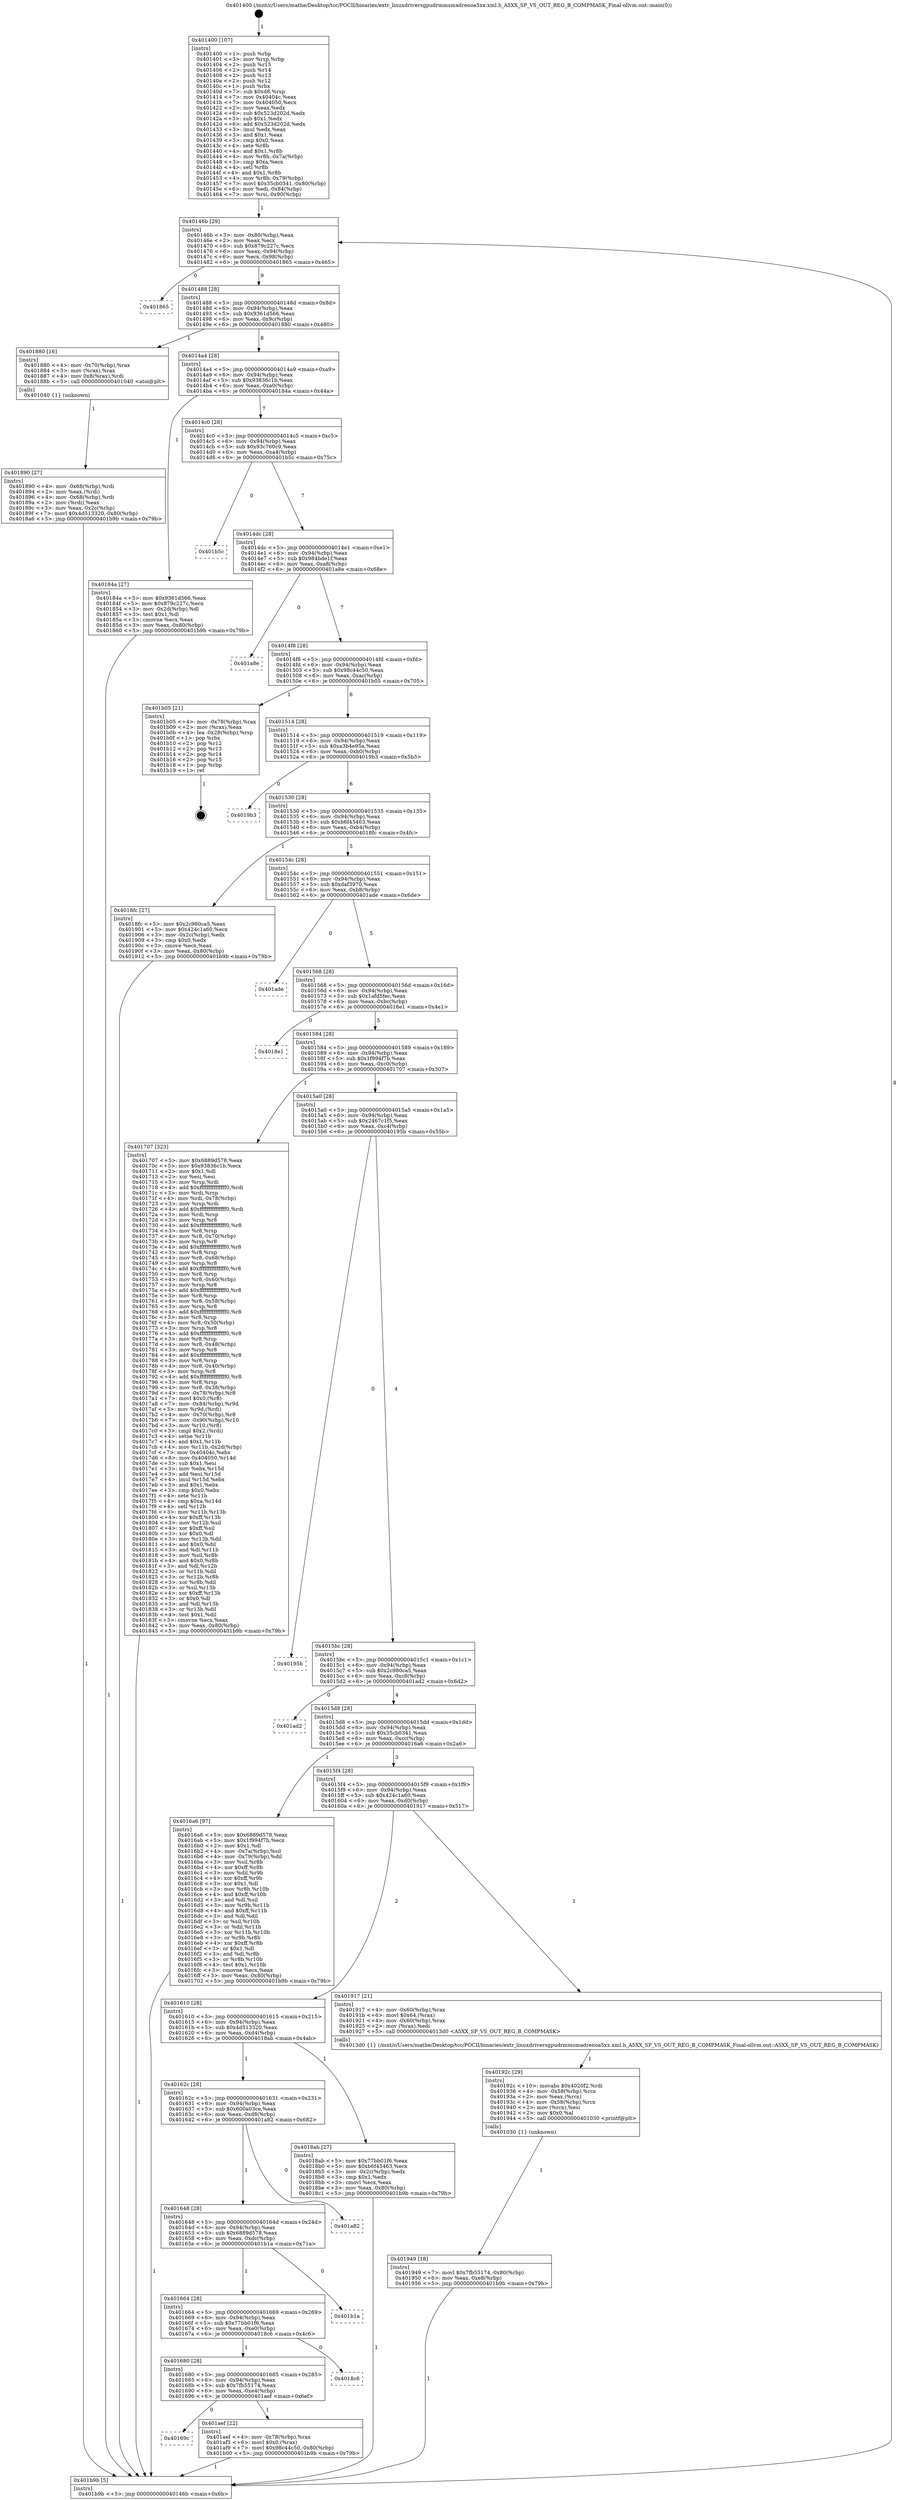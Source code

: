digraph "0x401400" {
  label = "0x401400 (/mnt/c/Users/mathe/Desktop/tcc/POCII/binaries/extr_linuxdriversgpudrmmsmadrenoa5xx.xml.h_A5XX_SP_VS_OUT_REG_B_COMPMASK_Final-ollvm.out::main(0))"
  labelloc = "t"
  node[shape=record]

  Entry [label="",width=0.3,height=0.3,shape=circle,fillcolor=black,style=filled]
  "0x40146b" [label="{
     0x40146b [29]\l
     | [instrs]\l
     &nbsp;&nbsp;0x40146b \<+3\>: mov -0x80(%rbp),%eax\l
     &nbsp;&nbsp;0x40146e \<+2\>: mov %eax,%ecx\l
     &nbsp;&nbsp;0x401470 \<+6\>: sub $0x879c227c,%ecx\l
     &nbsp;&nbsp;0x401476 \<+6\>: mov %eax,-0x94(%rbp)\l
     &nbsp;&nbsp;0x40147c \<+6\>: mov %ecx,-0x98(%rbp)\l
     &nbsp;&nbsp;0x401482 \<+6\>: je 0000000000401865 \<main+0x465\>\l
  }"]
  "0x401865" [label="{
     0x401865\l
  }", style=dashed]
  "0x401488" [label="{
     0x401488 [28]\l
     | [instrs]\l
     &nbsp;&nbsp;0x401488 \<+5\>: jmp 000000000040148d \<main+0x8d\>\l
     &nbsp;&nbsp;0x40148d \<+6\>: mov -0x94(%rbp),%eax\l
     &nbsp;&nbsp;0x401493 \<+5\>: sub $0x9361d566,%eax\l
     &nbsp;&nbsp;0x401498 \<+6\>: mov %eax,-0x9c(%rbp)\l
     &nbsp;&nbsp;0x40149e \<+6\>: je 0000000000401880 \<main+0x480\>\l
  }"]
  Exit [label="",width=0.3,height=0.3,shape=circle,fillcolor=black,style=filled,peripheries=2]
  "0x401880" [label="{
     0x401880 [16]\l
     | [instrs]\l
     &nbsp;&nbsp;0x401880 \<+4\>: mov -0x70(%rbp),%rax\l
     &nbsp;&nbsp;0x401884 \<+3\>: mov (%rax),%rax\l
     &nbsp;&nbsp;0x401887 \<+4\>: mov 0x8(%rax),%rdi\l
     &nbsp;&nbsp;0x40188b \<+5\>: call 0000000000401040 \<atoi@plt\>\l
     | [calls]\l
     &nbsp;&nbsp;0x401040 \{1\} (unknown)\l
  }"]
  "0x4014a4" [label="{
     0x4014a4 [28]\l
     | [instrs]\l
     &nbsp;&nbsp;0x4014a4 \<+5\>: jmp 00000000004014a9 \<main+0xa9\>\l
     &nbsp;&nbsp;0x4014a9 \<+6\>: mov -0x94(%rbp),%eax\l
     &nbsp;&nbsp;0x4014af \<+5\>: sub $0x93836c1b,%eax\l
     &nbsp;&nbsp;0x4014b4 \<+6\>: mov %eax,-0xa0(%rbp)\l
     &nbsp;&nbsp;0x4014ba \<+6\>: je 000000000040184a \<main+0x44a\>\l
  }"]
  "0x40169c" [label="{
     0x40169c\l
  }", style=dashed]
  "0x40184a" [label="{
     0x40184a [27]\l
     | [instrs]\l
     &nbsp;&nbsp;0x40184a \<+5\>: mov $0x9361d566,%eax\l
     &nbsp;&nbsp;0x40184f \<+5\>: mov $0x879c227c,%ecx\l
     &nbsp;&nbsp;0x401854 \<+3\>: mov -0x2d(%rbp),%dl\l
     &nbsp;&nbsp;0x401857 \<+3\>: test $0x1,%dl\l
     &nbsp;&nbsp;0x40185a \<+3\>: cmovne %ecx,%eax\l
     &nbsp;&nbsp;0x40185d \<+3\>: mov %eax,-0x80(%rbp)\l
     &nbsp;&nbsp;0x401860 \<+5\>: jmp 0000000000401b9b \<main+0x79b\>\l
  }"]
  "0x4014c0" [label="{
     0x4014c0 [28]\l
     | [instrs]\l
     &nbsp;&nbsp;0x4014c0 \<+5\>: jmp 00000000004014c5 \<main+0xc5\>\l
     &nbsp;&nbsp;0x4014c5 \<+6\>: mov -0x94(%rbp),%eax\l
     &nbsp;&nbsp;0x4014cb \<+5\>: sub $0x93c760c9,%eax\l
     &nbsp;&nbsp;0x4014d0 \<+6\>: mov %eax,-0xa4(%rbp)\l
     &nbsp;&nbsp;0x4014d6 \<+6\>: je 0000000000401b5c \<main+0x75c\>\l
  }"]
  "0x401aef" [label="{
     0x401aef [22]\l
     | [instrs]\l
     &nbsp;&nbsp;0x401aef \<+4\>: mov -0x78(%rbp),%rax\l
     &nbsp;&nbsp;0x401af3 \<+6\>: movl $0x0,(%rax)\l
     &nbsp;&nbsp;0x401af9 \<+7\>: movl $0x98c44c50,-0x80(%rbp)\l
     &nbsp;&nbsp;0x401b00 \<+5\>: jmp 0000000000401b9b \<main+0x79b\>\l
  }"]
  "0x401b5c" [label="{
     0x401b5c\l
  }", style=dashed]
  "0x4014dc" [label="{
     0x4014dc [28]\l
     | [instrs]\l
     &nbsp;&nbsp;0x4014dc \<+5\>: jmp 00000000004014e1 \<main+0xe1\>\l
     &nbsp;&nbsp;0x4014e1 \<+6\>: mov -0x94(%rbp),%eax\l
     &nbsp;&nbsp;0x4014e7 \<+5\>: sub $0x984bde1f,%eax\l
     &nbsp;&nbsp;0x4014ec \<+6\>: mov %eax,-0xa8(%rbp)\l
     &nbsp;&nbsp;0x4014f2 \<+6\>: je 0000000000401a8e \<main+0x68e\>\l
  }"]
  "0x401680" [label="{
     0x401680 [28]\l
     | [instrs]\l
     &nbsp;&nbsp;0x401680 \<+5\>: jmp 0000000000401685 \<main+0x285\>\l
     &nbsp;&nbsp;0x401685 \<+6\>: mov -0x94(%rbp),%eax\l
     &nbsp;&nbsp;0x40168b \<+5\>: sub $0x7fb55174,%eax\l
     &nbsp;&nbsp;0x401690 \<+6\>: mov %eax,-0xe4(%rbp)\l
     &nbsp;&nbsp;0x401696 \<+6\>: je 0000000000401aef \<main+0x6ef\>\l
  }"]
  "0x401a8e" [label="{
     0x401a8e\l
  }", style=dashed]
  "0x4014f8" [label="{
     0x4014f8 [28]\l
     | [instrs]\l
     &nbsp;&nbsp;0x4014f8 \<+5\>: jmp 00000000004014fd \<main+0xfd\>\l
     &nbsp;&nbsp;0x4014fd \<+6\>: mov -0x94(%rbp),%eax\l
     &nbsp;&nbsp;0x401503 \<+5\>: sub $0x98c44c50,%eax\l
     &nbsp;&nbsp;0x401508 \<+6\>: mov %eax,-0xac(%rbp)\l
     &nbsp;&nbsp;0x40150e \<+6\>: je 0000000000401b05 \<main+0x705\>\l
  }"]
  "0x4018c6" [label="{
     0x4018c6\l
  }", style=dashed]
  "0x401b05" [label="{
     0x401b05 [21]\l
     | [instrs]\l
     &nbsp;&nbsp;0x401b05 \<+4\>: mov -0x78(%rbp),%rax\l
     &nbsp;&nbsp;0x401b09 \<+2\>: mov (%rax),%eax\l
     &nbsp;&nbsp;0x401b0b \<+4\>: lea -0x28(%rbp),%rsp\l
     &nbsp;&nbsp;0x401b0f \<+1\>: pop %rbx\l
     &nbsp;&nbsp;0x401b10 \<+2\>: pop %r12\l
     &nbsp;&nbsp;0x401b12 \<+2\>: pop %r13\l
     &nbsp;&nbsp;0x401b14 \<+2\>: pop %r14\l
     &nbsp;&nbsp;0x401b16 \<+2\>: pop %r15\l
     &nbsp;&nbsp;0x401b18 \<+1\>: pop %rbp\l
     &nbsp;&nbsp;0x401b19 \<+1\>: ret\l
  }"]
  "0x401514" [label="{
     0x401514 [28]\l
     | [instrs]\l
     &nbsp;&nbsp;0x401514 \<+5\>: jmp 0000000000401519 \<main+0x119\>\l
     &nbsp;&nbsp;0x401519 \<+6\>: mov -0x94(%rbp),%eax\l
     &nbsp;&nbsp;0x40151f \<+5\>: sub $0xa3b4e95a,%eax\l
     &nbsp;&nbsp;0x401524 \<+6\>: mov %eax,-0xb0(%rbp)\l
     &nbsp;&nbsp;0x40152a \<+6\>: je 00000000004019b3 \<main+0x5b3\>\l
  }"]
  "0x401664" [label="{
     0x401664 [28]\l
     | [instrs]\l
     &nbsp;&nbsp;0x401664 \<+5\>: jmp 0000000000401669 \<main+0x269\>\l
     &nbsp;&nbsp;0x401669 \<+6\>: mov -0x94(%rbp),%eax\l
     &nbsp;&nbsp;0x40166f \<+5\>: sub $0x77bb01f6,%eax\l
     &nbsp;&nbsp;0x401674 \<+6\>: mov %eax,-0xe0(%rbp)\l
     &nbsp;&nbsp;0x40167a \<+6\>: je 00000000004018c6 \<main+0x4c6\>\l
  }"]
  "0x4019b3" [label="{
     0x4019b3\l
  }", style=dashed]
  "0x401530" [label="{
     0x401530 [28]\l
     | [instrs]\l
     &nbsp;&nbsp;0x401530 \<+5\>: jmp 0000000000401535 \<main+0x135\>\l
     &nbsp;&nbsp;0x401535 \<+6\>: mov -0x94(%rbp),%eax\l
     &nbsp;&nbsp;0x40153b \<+5\>: sub $0xb6f45463,%eax\l
     &nbsp;&nbsp;0x401540 \<+6\>: mov %eax,-0xb4(%rbp)\l
     &nbsp;&nbsp;0x401546 \<+6\>: je 00000000004018fc \<main+0x4fc\>\l
  }"]
  "0x401b1a" [label="{
     0x401b1a\l
  }", style=dashed]
  "0x4018fc" [label="{
     0x4018fc [27]\l
     | [instrs]\l
     &nbsp;&nbsp;0x4018fc \<+5\>: mov $0x2c980ca5,%eax\l
     &nbsp;&nbsp;0x401901 \<+5\>: mov $0x424c1a60,%ecx\l
     &nbsp;&nbsp;0x401906 \<+3\>: mov -0x2c(%rbp),%edx\l
     &nbsp;&nbsp;0x401909 \<+3\>: cmp $0x0,%edx\l
     &nbsp;&nbsp;0x40190c \<+3\>: cmove %ecx,%eax\l
     &nbsp;&nbsp;0x40190f \<+3\>: mov %eax,-0x80(%rbp)\l
     &nbsp;&nbsp;0x401912 \<+5\>: jmp 0000000000401b9b \<main+0x79b\>\l
  }"]
  "0x40154c" [label="{
     0x40154c [28]\l
     | [instrs]\l
     &nbsp;&nbsp;0x40154c \<+5\>: jmp 0000000000401551 \<main+0x151\>\l
     &nbsp;&nbsp;0x401551 \<+6\>: mov -0x94(%rbp),%eax\l
     &nbsp;&nbsp;0x401557 \<+5\>: sub $0xdaf3970,%eax\l
     &nbsp;&nbsp;0x40155c \<+6\>: mov %eax,-0xb8(%rbp)\l
     &nbsp;&nbsp;0x401562 \<+6\>: je 0000000000401ade \<main+0x6de\>\l
  }"]
  "0x401648" [label="{
     0x401648 [28]\l
     | [instrs]\l
     &nbsp;&nbsp;0x401648 \<+5\>: jmp 000000000040164d \<main+0x24d\>\l
     &nbsp;&nbsp;0x40164d \<+6\>: mov -0x94(%rbp),%eax\l
     &nbsp;&nbsp;0x401653 \<+5\>: sub $0x6889d578,%eax\l
     &nbsp;&nbsp;0x401658 \<+6\>: mov %eax,-0xdc(%rbp)\l
     &nbsp;&nbsp;0x40165e \<+6\>: je 0000000000401b1a \<main+0x71a\>\l
  }"]
  "0x401ade" [label="{
     0x401ade\l
  }", style=dashed]
  "0x401568" [label="{
     0x401568 [28]\l
     | [instrs]\l
     &nbsp;&nbsp;0x401568 \<+5\>: jmp 000000000040156d \<main+0x16d\>\l
     &nbsp;&nbsp;0x40156d \<+6\>: mov -0x94(%rbp),%eax\l
     &nbsp;&nbsp;0x401573 \<+5\>: sub $0x1afd5fec,%eax\l
     &nbsp;&nbsp;0x401578 \<+6\>: mov %eax,-0xbc(%rbp)\l
     &nbsp;&nbsp;0x40157e \<+6\>: je 00000000004018e1 \<main+0x4e1\>\l
  }"]
  "0x401a82" [label="{
     0x401a82\l
  }", style=dashed]
  "0x4018e1" [label="{
     0x4018e1\l
  }", style=dashed]
  "0x401584" [label="{
     0x401584 [28]\l
     | [instrs]\l
     &nbsp;&nbsp;0x401584 \<+5\>: jmp 0000000000401589 \<main+0x189\>\l
     &nbsp;&nbsp;0x401589 \<+6\>: mov -0x94(%rbp),%eax\l
     &nbsp;&nbsp;0x40158f \<+5\>: sub $0x1f994f7b,%eax\l
     &nbsp;&nbsp;0x401594 \<+6\>: mov %eax,-0xc0(%rbp)\l
     &nbsp;&nbsp;0x40159a \<+6\>: je 0000000000401707 \<main+0x307\>\l
  }"]
  "0x401949" [label="{
     0x401949 [18]\l
     | [instrs]\l
     &nbsp;&nbsp;0x401949 \<+7\>: movl $0x7fb55174,-0x80(%rbp)\l
     &nbsp;&nbsp;0x401950 \<+6\>: mov %eax,-0xe8(%rbp)\l
     &nbsp;&nbsp;0x401956 \<+5\>: jmp 0000000000401b9b \<main+0x79b\>\l
  }"]
  "0x401707" [label="{
     0x401707 [323]\l
     | [instrs]\l
     &nbsp;&nbsp;0x401707 \<+5\>: mov $0x6889d578,%eax\l
     &nbsp;&nbsp;0x40170c \<+5\>: mov $0x93836c1b,%ecx\l
     &nbsp;&nbsp;0x401711 \<+2\>: mov $0x1,%dl\l
     &nbsp;&nbsp;0x401713 \<+2\>: xor %esi,%esi\l
     &nbsp;&nbsp;0x401715 \<+3\>: mov %rsp,%rdi\l
     &nbsp;&nbsp;0x401718 \<+4\>: add $0xfffffffffffffff0,%rdi\l
     &nbsp;&nbsp;0x40171c \<+3\>: mov %rdi,%rsp\l
     &nbsp;&nbsp;0x40171f \<+4\>: mov %rdi,-0x78(%rbp)\l
     &nbsp;&nbsp;0x401723 \<+3\>: mov %rsp,%rdi\l
     &nbsp;&nbsp;0x401726 \<+4\>: add $0xfffffffffffffff0,%rdi\l
     &nbsp;&nbsp;0x40172a \<+3\>: mov %rdi,%rsp\l
     &nbsp;&nbsp;0x40172d \<+3\>: mov %rsp,%r8\l
     &nbsp;&nbsp;0x401730 \<+4\>: add $0xfffffffffffffff0,%r8\l
     &nbsp;&nbsp;0x401734 \<+3\>: mov %r8,%rsp\l
     &nbsp;&nbsp;0x401737 \<+4\>: mov %r8,-0x70(%rbp)\l
     &nbsp;&nbsp;0x40173b \<+3\>: mov %rsp,%r8\l
     &nbsp;&nbsp;0x40173e \<+4\>: add $0xfffffffffffffff0,%r8\l
     &nbsp;&nbsp;0x401742 \<+3\>: mov %r8,%rsp\l
     &nbsp;&nbsp;0x401745 \<+4\>: mov %r8,-0x68(%rbp)\l
     &nbsp;&nbsp;0x401749 \<+3\>: mov %rsp,%r8\l
     &nbsp;&nbsp;0x40174c \<+4\>: add $0xfffffffffffffff0,%r8\l
     &nbsp;&nbsp;0x401750 \<+3\>: mov %r8,%rsp\l
     &nbsp;&nbsp;0x401753 \<+4\>: mov %r8,-0x60(%rbp)\l
     &nbsp;&nbsp;0x401757 \<+3\>: mov %rsp,%r8\l
     &nbsp;&nbsp;0x40175a \<+4\>: add $0xfffffffffffffff0,%r8\l
     &nbsp;&nbsp;0x40175e \<+3\>: mov %r8,%rsp\l
     &nbsp;&nbsp;0x401761 \<+4\>: mov %r8,-0x58(%rbp)\l
     &nbsp;&nbsp;0x401765 \<+3\>: mov %rsp,%r8\l
     &nbsp;&nbsp;0x401768 \<+4\>: add $0xfffffffffffffff0,%r8\l
     &nbsp;&nbsp;0x40176c \<+3\>: mov %r8,%rsp\l
     &nbsp;&nbsp;0x40176f \<+4\>: mov %r8,-0x50(%rbp)\l
     &nbsp;&nbsp;0x401773 \<+3\>: mov %rsp,%r8\l
     &nbsp;&nbsp;0x401776 \<+4\>: add $0xfffffffffffffff0,%r8\l
     &nbsp;&nbsp;0x40177a \<+3\>: mov %r8,%rsp\l
     &nbsp;&nbsp;0x40177d \<+4\>: mov %r8,-0x48(%rbp)\l
     &nbsp;&nbsp;0x401781 \<+3\>: mov %rsp,%r8\l
     &nbsp;&nbsp;0x401784 \<+4\>: add $0xfffffffffffffff0,%r8\l
     &nbsp;&nbsp;0x401788 \<+3\>: mov %r8,%rsp\l
     &nbsp;&nbsp;0x40178b \<+4\>: mov %r8,-0x40(%rbp)\l
     &nbsp;&nbsp;0x40178f \<+3\>: mov %rsp,%r8\l
     &nbsp;&nbsp;0x401792 \<+4\>: add $0xfffffffffffffff0,%r8\l
     &nbsp;&nbsp;0x401796 \<+3\>: mov %r8,%rsp\l
     &nbsp;&nbsp;0x401799 \<+4\>: mov %r8,-0x38(%rbp)\l
     &nbsp;&nbsp;0x40179d \<+4\>: mov -0x78(%rbp),%r8\l
     &nbsp;&nbsp;0x4017a1 \<+7\>: movl $0x0,(%r8)\l
     &nbsp;&nbsp;0x4017a8 \<+7\>: mov -0x84(%rbp),%r9d\l
     &nbsp;&nbsp;0x4017af \<+3\>: mov %r9d,(%rdi)\l
     &nbsp;&nbsp;0x4017b2 \<+4\>: mov -0x70(%rbp),%r8\l
     &nbsp;&nbsp;0x4017b6 \<+7\>: mov -0x90(%rbp),%r10\l
     &nbsp;&nbsp;0x4017bd \<+3\>: mov %r10,(%r8)\l
     &nbsp;&nbsp;0x4017c0 \<+3\>: cmpl $0x2,(%rdi)\l
     &nbsp;&nbsp;0x4017c3 \<+4\>: setne %r11b\l
     &nbsp;&nbsp;0x4017c7 \<+4\>: and $0x1,%r11b\l
     &nbsp;&nbsp;0x4017cb \<+4\>: mov %r11b,-0x2d(%rbp)\l
     &nbsp;&nbsp;0x4017cf \<+7\>: mov 0x40404c,%ebx\l
     &nbsp;&nbsp;0x4017d6 \<+8\>: mov 0x404050,%r14d\l
     &nbsp;&nbsp;0x4017de \<+3\>: sub $0x1,%esi\l
     &nbsp;&nbsp;0x4017e1 \<+3\>: mov %ebx,%r15d\l
     &nbsp;&nbsp;0x4017e4 \<+3\>: add %esi,%r15d\l
     &nbsp;&nbsp;0x4017e7 \<+4\>: imul %r15d,%ebx\l
     &nbsp;&nbsp;0x4017eb \<+3\>: and $0x1,%ebx\l
     &nbsp;&nbsp;0x4017ee \<+3\>: cmp $0x0,%ebx\l
     &nbsp;&nbsp;0x4017f1 \<+4\>: sete %r11b\l
     &nbsp;&nbsp;0x4017f5 \<+4\>: cmp $0xa,%r14d\l
     &nbsp;&nbsp;0x4017f9 \<+4\>: setl %r12b\l
     &nbsp;&nbsp;0x4017fd \<+3\>: mov %r11b,%r13b\l
     &nbsp;&nbsp;0x401800 \<+4\>: xor $0xff,%r13b\l
     &nbsp;&nbsp;0x401804 \<+3\>: mov %r12b,%sil\l
     &nbsp;&nbsp;0x401807 \<+4\>: xor $0xff,%sil\l
     &nbsp;&nbsp;0x40180b \<+3\>: xor $0x0,%dl\l
     &nbsp;&nbsp;0x40180e \<+3\>: mov %r13b,%dil\l
     &nbsp;&nbsp;0x401811 \<+4\>: and $0x0,%dil\l
     &nbsp;&nbsp;0x401815 \<+3\>: and %dl,%r11b\l
     &nbsp;&nbsp;0x401818 \<+3\>: mov %sil,%r8b\l
     &nbsp;&nbsp;0x40181b \<+4\>: and $0x0,%r8b\l
     &nbsp;&nbsp;0x40181f \<+3\>: and %dl,%r12b\l
     &nbsp;&nbsp;0x401822 \<+3\>: or %r11b,%dil\l
     &nbsp;&nbsp;0x401825 \<+3\>: or %r12b,%r8b\l
     &nbsp;&nbsp;0x401828 \<+3\>: xor %r8b,%dil\l
     &nbsp;&nbsp;0x40182b \<+3\>: or %sil,%r13b\l
     &nbsp;&nbsp;0x40182e \<+4\>: xor $0xff,%r13b\l
     &nbsp;&nbsp;0x401832 \<+3\>: or $0x0,%dl\l
     &nbsp;&nbsp;0x401835 \<+3\>: and %dl,%r13b\l
     &nbsp;&nbsp;0x401838 \<+3\>: or %r13b,%dil\l
     &nbsp;&nbsp;0x40183b \<+4\>: test $0x1,%dil\l
     &nbsp;&nbsp;0x40183f \<+3\>: cmovne %ecx,%eax\l
     &nbsp;&nbsp;0x401842 \<+3\>: mov %eax,-0x80(%rbp)\l
     &nbsp;&nbsp;0x401845 \<+5\>: jmp 0000000000401b9b \<main+0x79b\>\l
  }"]
  "0x4015a0" [label="{
     0x4015a0 [28]\l
     | [instrs]\l
     &nbsp;&nbsp;0x4015a0 \<+5\>: jmp 00000000004015a5 \<main+0x1a5\>\l
     &nbsp;&nbsp;0x4015a5 \<+6\>: mov -0x94(%rbp),%eax\l
     &nbsp;&nbsp;0x4015ab \<+5\>: sub $0x2467c1f5,%eax\l
     &nbsp;&nbsp;0x4015b0 \<+6\>: mov %eax,-0xc4(%rbp)\l
     &nbsp;&nbsp;0x4015b6 \<+6\>: je 000000000040195b \<main+0x55b\>\l
  }"]
  "0x40192c" [label="{
     0x40192c [29]\l
     | [instrs]\l
     &nbsp;&nbsp;0x40192c \<+10\>: movabs $0x4020f2,%rdi\l
     &nbsp;&nbsp;0x401936 \<+4\>: mov -0x58(%rbp),%rcx\l
     &nbsp;&nbsp;0x40193a \<+2\>: mov %eax,(%rcx)\l
     &nbsp;&nbsp;0x40193c \<+4\>: mov -0x58(%rbp),%rcx\l
     &nbsp;&nbsp;0x401940 \<+2\>: mov (%rcx),%esi\l
     &nbsp;&nbsp;0x401942 \<+2\>: mov $0x0,%al\l
     &nbsp;&nbsp;0x401944 \<+5\>: call 0000000000401030 \<printf@plt\>\l
     | [calls]\l
     &nbsp;&nbsp;0x401030 \{1\} (unknown)\l
  }"]
  "0x40195b" [label="{
     0x40195b\l
  }", style=dashed]
  "0x4015bc" [label="{
     0x4015bc [28]\l
     | [instrs]\l
     &nbsp;&nbsp;0x4015bc \<+5\>: jmp 00000000004015c1 \<main+0x1c1\>\l
     &nbsp;&nbsp;0x4015c1 \<+6\>: mov -0x94(%rbp),%eax\l
     &nbsp;&nbsp;0x4015c7 \<+5\>: sub $0x2c980ca5,%eax\l
     &nbsp;&nbsp;0x4015cc \<+6\>: mov %eax,-0xc8(%rbp)\l
     &nbsp;&nbsp;0x4015d2 \<+6\>: je 0000000000401ad2 \<main+0x6d2\>\l
  }"]
  "0x40162c" [label="{
     0x40162c [28]\l
     | [instrs]\l
     &nbsp;&nbsp;0x40162c \<+5\>: jmp 0000000000401631 \<main+0x231\>\l
     &nbsp;&nbsp;0x401631 \<+6\>: mov -0x94(%rbp),%eax\l
     &nbsp;&nbsp;0x401637 \<+5\>: sub $0x600a03ce,%eax\l
     &nbsp;&nbsp;0x40163c \<+6\>: mov %eax,-0xd8(%rbp)\l
     &nbsp;&nbsp;0x401642 \<+6\>: je 0000000000401a82 \<main+0x682\>\l
  }"]
  "0x401ad2" [label="{
     0x401ad2\l
  }", style=dashed]
  "0x4015d8" [label="{
     0x4015d8 [28]\l
     | [instrs]\l
     &nbsp;&nbsp;0x4015d8 \<+5\>: jmp 00000000004015dd \<main+0x1dd\>\l
     &nbsp;&nbsp;0x4015dd \<+6\>: mov -0x94(%rbp),%eax\l
     &nbsp;&nbsp;0x4015e3 \<+5\>: sub $0x35cb0341,%eax\l
     &nbsp;&nbsp;0x4015e8 \<+6\>: mov %eax,-0xcc(%rbp)\l
     &nbsp;&nbsp;0x4015ee \<+6\>: je 00000000004016a6 \<main+0x2a6\>\l
  }"]
  "0x4018ab" [label="{
     0x4018ab [27]\l
     | [instrs]\l
     &nbsp;&nbsp;0x4018ab \<+5\>: mov $0x77bb01f6,%eax\l
     &nbsp;&nbsp;0x4018b0 \<+5\>: mov $0xb6f45463,%ecx\l
     &nbsp;&nbsp;0x4018b5 \<+3\>: mov -0x2c(%rbp),%edx\l
     &nbsp;&nbsp;0x4018b8 \<+3\>: cmp $0x1,%edx\l
     &nbsp;&nbsp;0x4018bb \<+3\>: cmovl %ecx,%eax\l
     &nbsp;&nbsp;0x4018be \<+3\>: mov %eax,-0x80(%rbp)\l
     &nbsp;&nbsp;0x4018c1 \<+5\>: jmp 0000000000401b9b \<main+0x79b\>\l
  }"]
  "0x4016a6" [label="{
     0x4016a6 [97]\l
     | [instrs]\l
     &nbsp;&nbsp;0x4016a6 \<+5\>: mov $0x6889d578,%eax\l
     &nbsp;&nbsp;0x4016ab \<+5\>: mov $0x1f994f7b,%ecx\l
     &nbsp;&nbsp;0x4016b0 \<+2\>: mov $0x1,%dl\l
     &nbsp;&nbsp;0x4016b2 \<+4\>: mov -0x7a(%rbp),%sil\l
     &nbsp;&nbsp;0x4016b6 \<+4\>: mov -0x79(%rbp),%dil\l
     &nbsp;&nbsp;0x4016ba \<+3\>: mov %sil,%r8b\l
     &nbsp;&nbsp;0x4016bd \<+4\>: xor $0xff,%r8b\l
     &nbsp;&nbsp;0x4016c1 \<+3\>: mov %dil,%r9b\l
     &nbsp;&nbsp;0x4016c4 \<+4\>: xor $0xff,%r9b\l
     &nbsp;&nbsp;0x4016c8 \<+3\>: xor $0x1,%dl\l
     &nbsp;&nbsp;0x4016cb \<+3\>: mov %r8b,%r10b\l
     &nbsp;&nbsp;0x4016ce \<+4\>: and $0xff,%r10b\l
     &nbsp;&nbsp;0x4016d2 \<+3\>: and %dl,%sil\l
     &nbsp;&nbsp;0x4016d5 \<+3\>: mov %r9b,%r11b\l
     &nbsp;&nbsp;0x4016d8 \<+4\>: and $0xff,%r11b\l
     &nbsp;&nbsp;0x4016dc \<+3\>: and %dl,%dil\l
     &nbsp;&nbsp;0x4016df \<+3\>: or %sil,%r10b\l
     &nbsp;&nbsp;0x4016e2 \<+3\>: or %dil,%r11b\l
     &nbsp;&nbsp;0x4016e5 \<+3\>: xor %r11b,%r10b\l
     &nbsp;&nbsp;0x4016e8 \<+3\>: or %r9b,%r8b\l
     &nbsp;&nbsp;0x4016eb \<+4\>: xor $0xff,%r8b\l
     &nbsp;&nbsp;0x4016ef \<+3\>: or $0x1,%dl\l
     &nbsp;&nbsp;0x4016f2 \<+3\>: and %dl,%r8b\l
     &nbsp;&nbsp;0x4016f5 \<+3\>: or %r8b,%r10b\l
     &nbsp;&nbsp;0x4016f8 \<+4\>: test $0x1,%r10b\l
     &nbsp;&nbsp;0x4016fc \<+3\>: cmovne %ecx,%eax\l
     &nbsp;&nbsp;0x4016ff \<+3\>: mov %eax,-0x80(%rbp)\l
     &nbsp;&nbsp;0x401702 \<+5\>: jmp 0000000000401b9b \<main+0x79b\>\l
  }"]
  "0x4015f4" [label="{
     0x4015f4 [28]\l
     | [instrs]\l
     &nbsp;&nbsp;0x4015f4 \<+5\>: jmp 00000000004015f9 \<main+0x1f9\>\l
     &nbsp;&nbsp;0x4015f9 \<+6\>: mov -0x94(%rbp),%eax\l
     &nbsp;&nbsp;0x4015ff \<+5\>: sub $0x424c1a60,%eax\l
     &nbsp;&nbsp;0x401604 \<+6\>: mov %eax,-0xd0(%rbp)\l
     &nbsp;&nbsp;0x40160a \<+6\>: je 0000000000401917 \<main+0x517\>\l
  }"]
  "0x401b9b" [label="{
     0x401b9b [5]\l
     | [instrs]\l
     &nbsp;&nbsp;0x401b9b \<+5\>: jmp 000000000040146b \<main+0x6b\>\l
  }"]
  "0x401400" [label="{
     0x401400 [107]\l
     | [instrs]\l
     &nbsp;&nbsp;0x401400 \<+1\>: push %rbp\l
     &nbsp;&nbsp;0x401401 \<+3\>: mov %rsp,%rbp\l
     &nbsp;&nbsp;0x401404 \<+2\>: push %r15\l
     &nbsp;&nbsp;0x401406 \<+2\>: push %r14\l
     &nbsp;&nbsp;0x401408 \<+2\>: push %r13\l
     &nbsp;&nbsp;0x40140a \<+2\>: push %r12\l
     &nbsp;&nbsp;0x40140c \<+1\>: push %rbx\l
     &nbsp;&nbsp;0x40140d \<+7\>: sub $0xd8,%rsp\l
     &nbsp;&nbsp;0x401414 \<+7\>: mov 0x40404c,%eax\l
     &nbsp;&nbsp;0x40141b \<+7\>: mov 0x404050,%ecx\l
     &nbsp;&nbsp;0x401422 \<+2\>: mov %eax,%edx\l
     &nbsp;&nbsp;0x401424 \<+6\>: sub $0x523d202d,%edx\l
     &nbsp;&nbsp;0x40142a \<+3\>: sub $0x1,%edx\l
     &nbsp;&nbsp;0x40142d \<+6\>: add $0x523d202d,%edx\l
     &nbsp;&nbsp;0x401433 \<+3\>: imul %edx,%eax\l
     &nbsp;&nbsp;0x401436 \<+3\>: and $0x1,%eax\l
     &nbsp;&nbsp;0x401439 \<+3\>: cmp $0x0,%eax\l
     &nbsp;&nbsp;0x40143c \<+4\>: sete %r8b\l
     &nbsp;&nbsp;0x401440 \<+4\>: and $0x1,%r8b\l
     &nbsp;&nbsp;0x401444 \<+4\>: mov %r8b,-0x7a(%rbp)\l
     &nbsp;&nbsp;0x401448 \<+3\>: cmp $0xa,%ecx\l
     &nbsp;&nbsp;0x40144b \<+4\>: setl %r8b\l
     &nbsp;&nbsp;0x40144f \<+4\>: and $0x1,%r8b\l
     &nbsp;&nbsp;0x401453 \<+4\>: mov %r8b,-0x79(%rbp)\l
     &nbsp;&nbsp;0x401457 \<+7\>: movl $0x35cb0341,-0x80(%rbp)\l
     &nbsp;&nbsp;0x40145e \<+6\>: mov %edi,-0x84(%rbp)\l
     &nbsp;&nbsp;0x401464 \<+7\>: mov %rsi,-0x90(%rbp)\l
  }"]
  "0x401610" [label="{
     0x401610 [28]\l
     | [instrs]\l
     &nbsp;&nbsp;0x401610 \<+5\>: jmp 0000000000401615 \<main+0x215\>\l
     &nbsp;&nbsp;0x401615 \<+6\>: mov -0x94(%rbp),%eax\l
     &nbsp;&nbsp;0x40161b \<+5\>: sub $0x4d513320,%eax\l
     &nbsp;&nbsp;0x401620 \<+6\>: mov %eax,-0xd4(%rbp)\l
     &nbsp;&nbsp;0x401626 \<+6\>: je 00000000004018ab \<main+0x4ab\>\l
  }"]
  "0x401890" [label="{
     0x401890 [27]\l
     | [instrs]\l
     &nbsp;&nbsp;0x401890 \<+4\>: mov -0x68(%rbp),%rdi\l
     &nbsp;&nbsp;0x401894 \<+2\>: mov %eax,(%rdi)\l
     &nbsp;&nbsp;0x401896 \<+4\>: mov -0x68(%rbp),%rdi\l
     &nbsp;&nbsp;0x40189a \<+2\>: mov (%rdi),%eax\l
     &nbsp;&nbsp;0x40189c \<+3\>: mov %eax,-0x2c(%rbp)\l
     &nbsp;&nbsp;0x40189f \<+7\>: movl $0x4d513320,-0x80(%rbp)\l
     &nbsp;&nbsp;0x4018a6 \<+5\>: jmp 0000000000401b9b \<main+0x79b\>\l
  }"]
  "0x401917" [label="{
     0x401917 [21]\l
     | [instrs]\l
     &nbsp;&nbsp;0x401917 \<+4\>: mov -0x60(%rbp),%rax\l
     &nbsp;&nbsp;0x40191b \<+6\>: movl $0x64,(%rax)\l
     &nbsp;&nbsp;0x401921 \<+4\>: mov -0x60(%rbp),%rax\l
     &nbsp;&nbsp;0x401925 \<+2\>: mov (%rax),%edi\l
     &nbsp;&nbsp;0x401927 \<+5\>: call 00000000004013d0 \<A5XX_SP_VS_OUT_REG_B_COMPMASK\>\l
     | [calls]\l
     &nbsp;&nbsp;0x4013d0 \{1\} (/mnt/c/Users/mathe/Desktop/tcc/POCII/binaries/extr_linuxdriversgpudrmmsmadrenoa5xx.xml.h_A5XX_SP_VS_OUT_REG_B_COMPMASK_Final-ollvm.out::A5XX_SP_VS_OUT_REG_B_COMPMASK)\l
  }"]
  Entry -> "0x401400" [label=" 1"]
  "0x40146b" -> "0x401865" [label=" 0"]
  "0x40146b" -> "0x401488" [label=" 9"]
  "0x401b05" -> Exit [label=" 1"]
  "0x401488" -> "0x401880" [label=" 1"]
  "0x401488" -> "0x4014a4" [label=" 8"]
  "0x401aef" -> "0x401b9b" [label=" 1"]
  "0x4014a4" -> "0x40184a" [label=" 1"]
  "0x4014a4" -> "0x4014c0" [label=" 7"]
  "0x401680" -> "0x40169c" [label=" 0"]
  "0x4014c0" -> "0x401b5c" [label=" 0"]
  "0x4014c0" -> "0x4014dc" [label=" 7"]
  "0x401680" -> "0x401aef" [label=" 1"]
  "0x4014dc" -> "0x401a8e" [label=" 0"]
  "0x4014dc" -> "0x4014f8" [label=" 7"]
  "0x401664" -> "0x401680" [label=" 1"]
  "0x4014f8" -> "0x401b05" [label=" 1"]
  "0x4014f8" -> "0x401514" [label=" 6"]
  "0x401664" -> "0x4018c6" [label=" 0"]
  "0x401514" -> "0x4019b3" [label=" 0"]
  "0x401514" -> "0x401530" [label=" 6"]
  "0x401648" -> "0x401664" [label=" 1"]
  "0x401530" -> "0x4018fc" [label=" 1"]
  "0x401530" -> "0x40154c" [label=" 5"]
  "0x401648" -> "0x401b1a" [label=" 0"]
  "0x40154c" -> "0x401ade" [label=" 0"]
  "0x40154c" -> "0x401568" [label=" 5"]
  "0x40162c" -> "0x401648" [label=" 1"]
  "0x401568" -> "0x4018e1" [label=" 0"]
  "0x401568" -> "0x401584" [label=" 5"]
  "0x40162c" -> "0x401a82" [label=" 0"]
  "0x401584" -> "0x401707" [label=" 1"]
  "0x401584" -> "0x4015a0" [label=" 4"]
  "0x401949" -> "0x401b9b" [label=" 1"]
  "0x4015a0" -> "0x40195b" [label=" 0"]
  "0x4015a0" -> "0x4015bc" [label=" 4"]
  "0x40192c" -> "0x401949" [label=" 1"]
  "0x4015bc" -> "0x401ad2" [label=" 0"]
  "0x4015bc" -> "0x4015d8" [label=" 4"]
  "0x401917" -> "0x40192c" [label=" 1"]
  "0x4015d8" -> "0x4016a6" [label=" 1"]
  "0x4015d8" -> "0x4015f4" [label=" 3"]
  "0x4016a6" -> "0x401b9b" [label=" 1"]
  "0x401400" -> "0x40146b" [label=" 1"]
  "0x401b9b" -> "0x40146b" [label=" 8"]
  "0x4018fc" -> "0x401b9b" [label=" 1"]
  "0x401707" -> "0x401b9b" [label=" 1"]
  "0x40184a" -> "0x401b9b" [label=" 1"]
  "0x401880" -> "0x401890" [label=" 1"]
  "0x401890" -> "0x401b9b" [label=" 1"]
  "0x401610" -> "0x40162c" [label=" 1"]
  "0x4015f4" -> "0x401917" [label=" 1"]
  "0x4015f4" -> "0x401610" [label=" 2"]
  "0x4018ab" -> "0x401b9b" [label=" 1"]
  "0x401610" -> "0x4018ab" [label=" 1"]
}
